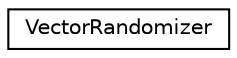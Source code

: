 digraph "Graphical Class Hierarchy"
{
  edge [fontname="Helvetica",fontsize="10",labelfontname="Helvetica",labelfontsize="10"];
  node [fontname="Helvetica",fontsize="10",shape=record];
  rankdir="LR";
  Node0 [label="VectorRandomizer",height=0.2,width=0.4,color="black", fillcolor="white", style="filled",URL="$classkaldi_1_1nnet1_1_1VectorRandomizer.html",tooltip="Randomizes elements of a vector according to a mask. "];
}
